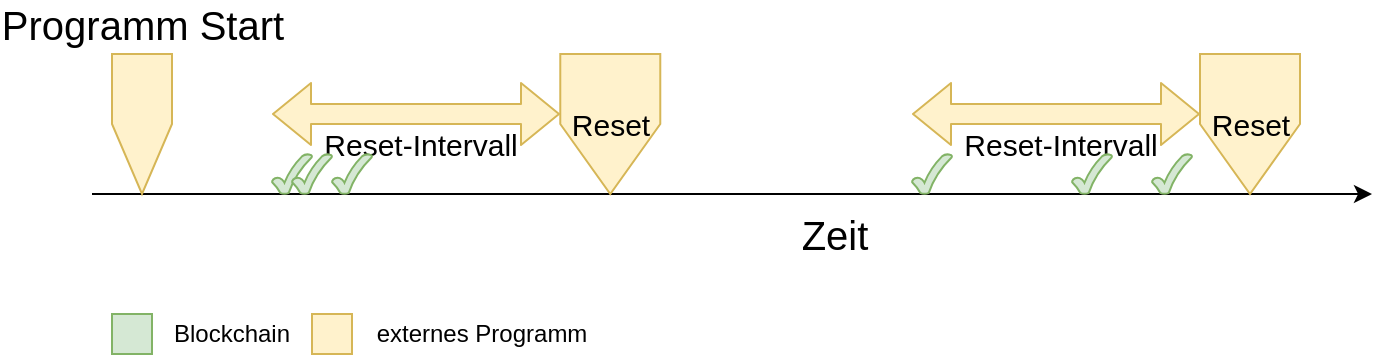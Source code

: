 <mxfile version="12.6.5" type="device"><diagram id="1ecJEeUrBwrRoAG_Godp" name="Page-1"><mxGraphModel dx="1086" dy="966" grid="1" gridSize="10" guides="1" tooltips="1" connect="1" arrows="1" fold="1" page="1" pageScale="1" pageWidth="827" pageHeight="1169" math="0" shadow="0"><root><mxCell id="0"/><mxCell id="1" parent="0"/><mxCell id="EVH6ms-3AL9jasz_PCYi-1" value="" style="endArrow=classic;html=1;" parent="1" edge="1"><mxGeometry width="50" height="50" relative="1" as="geometry"><mxPoint x="150" y="200" as="sourcePoint"/><mxPoint x="790" y="200" as="targetPoint"/></mxGeometry></mxCell><mxCell id="EVH6ms-3AL9jasz_PCYi-2" value="Zeit" style="text;html=1;align=center;verticalAlign=middle;resizable=0;points=[];labelBackgroundColor=#ffffff;fontSize=20;" parent="EVH6ms-3AL9jasz_PCYi-1" vertex="1" connectable="0"><mxGeometry x="0.557" y="-3" relative="1" as="geometry"><mxPoint x="-127" y="17" as="offset"/></mxGeometry></mxCell><mxCell id="EVH6ms-3AL9jasz_PCYi-3" value="Programm Start" style="verticalLabelPosition=top;verticalAlign=bottom;html=1;shape=offPageConnector;rounded=0;size=0.5;fontSize=20;labelPosition=center;align=center;fillColor=#fff2cc;strokeColor=#d6b656;" parent="1" vertex="1"><mxGeometry x="160" y="130" width="30" height="70" as="geometry"/></mxCell><mxCell id="EVH6ms-3AL9jasz_PCYi-4" value="Reset-Intervall" style="shape=flexArrow;endArrow=classic;startArrow=classic;html=1;fontSize=15;verticalAlign=top;fillColor=#fff2cc;strokeColor=#d6b656;" parent="1" edge="1"><mxGeometry x="0.028" width="50" height="50" relative="1" as="geometry"><mxPoint x="240" y="160" as="sourcePoint"/><mxPoint x="384" y="160" as="targetPoint"/><Array as="points"/><mxPoint as="offset"/></mxGeometry></mxCell><mxCell id="EVH6ms-3AL9jasz_PCYi-5" value="Reset" style="verticalLabelPosition=middle;verticalAlign=middle;html=1;shape=offPageConnector;rounded=0;size=0.5;fontSize=15;labelPosition=center;align=center;fillColor=#fff2cc;strokeColor=#d6b656;" parent="1" vertex="1"><mxGeometry x="384.14" y="130" width="50" height="70" as="geometry"/></mxCell><mxCell id="EVH6ms-3AL9jasz_PCYi-6" value="Reset-Intervall" style="shape=flexArrow;endArrow=classic;startArrow=classic;html=1;fontSize=15;verticalAlign=top;fillColor=#fff2cc;strokeColor=#d6b656;" parent="1" edge="1"><mxGeometry x="0.028" width="50" height="50" relative="1" as="geometry"><mxPoint x="560" y="160" as="sourcePoint"/><mxPoint x="704" y="160" as="targetPoint"/><Array as="points"/><mxPoint as="offset"/></mxGeometry></mxCell><mxCell id="EVH6ms-3AL9jasz_PCYi-7" value="Reset" style="verticalLabelPosition=middle;verticalAlign=middle;html=1;shape=offPageConnector;rounded=0;size=0.5;fontSize=15;labelPosition=center;align=center;fillColor=#fff2cc;strokeColor=#d6b656;" parent="1" vertex="1"><mxGeometry x="704" y="130" width="50" height="70" as="geometry"/></mxCell><mxCell id="EVH6ms-3AL9jasz_PCYi-22" value="" style="verticalLabelPosition=bottom;verticalAlign=top;html=1;shape=mxgraph.basic.tick;fillColor=#d5e8d4;strokeColor=#82b366;" parent="1" vertex="1"><mxGeometry x="240" y="180" width="20" height="20" as="geometry"/></mxCell><mxCell id="EVH6ms-3AL9jasz_PCYi-23" value="" style="verticalLabelPosition=bottom;verticalAlign=top;html=1;shape=mxgraph.basic.tick;fillColor=#d5e8d4;strokeColor=#82b366;" parent="1" vertex="1"><mxGeometry x="250" y="180" width="20" height="20" as="geometry"/></mxCell><mxCell id="EVH6ms-3AL9jasz_PCYi-24" value="" style="verticalLabelPosition=bottom;verticalAlign=top;html=1;shape=mxgraph.basic.tick;fillColor=#d5e8d4;strokeColor=#82b366;" parent="1" vertex="1"><mxGeometry x="270" y="180" width="20" height="20" as="geometry"/></mxCell><mxCell id="EVH6ms-3AL9jasz_PCYi-25" value="" style="verticalLabelPosition=bottom;verticalAlign=top;html=1;shape=mxgraph.basic.tick;fillColor=#d5e8d4;strokeColor=#82b366;" parent="1" vertex="1"><mxGeometry x="640" y="180" width="20" height="20" as="geometry"/></mxCell><mxCell id="EVH6ms-3AL9jasz_PCYi-26" value="" style="verticalLabelPosition=bottom;verticalAlign=top;html=1;shape=mxgraph.basic.tick;fillColor=#d5e8d4;strokeColor=#82b366;" parent="1" vertex="1"><mxGeometry x="560" y="180" width="20" height="20" as="geometry"/></mxCell><mxCell id="EVH6ms-3AL9jasz_PCYi-27" value="" style="verticalLabelPosition=bottom;verticalAlign=top;html=1;shape=mxgraph.basic.tick;fillColor=#d5e8d4;strokeColor=#82b366;" parent="1" vertex="1"><mxGeometry x="680" y="180" width="20" height="20" as="geometry"/></mxCell><mxCell id="b4XO3V1kW9OlmuWi22Ok-3" value="" style="rounded=0;whiteSpace=wrap;html=1;fillColor=#d5e8d4;strokeColor=#82b366;" vertex="1" parent="1"><mxGeometry x="160" y="260" width="20" height="20" as="geometry"/></mxCell><mxCell id="b4XO3V1kW9OlmuWi22Ok-4" value="Blockchain" style="text;html=1;align=center;verticalAlign=middle;whiteSpace=wrap;rounded=0;" vertex="1" parent="1"><mxGeometry x="200" y="260" width="40" height="20" as="geometry"/></mxCell><mxCell id="b4XO3V1kW9OlmuWi22Ok-5" value="externes Programm" style="text;html=1;strokeColor=none;fillColor=none;align=center;verticalAlign=middle;whiteSpace=wrap;rounded=0;" vertex="1" parent="1"><mxGeometry x="290" y="260" width="110" height="20" as="geometry"/></mxCell><mxCell id="b4XO3V1kW9OlmuWi22Ok-6" value="" style="rounded=0;whiteSpace=wrap;html=1;fillColor=#fff2cc;strokeColor=#d6b656;" vertex="1" parent="1"><mxGeometry x="260" y="260" width="20" height="20" as="geometry"/></mxCell></root></mxGraphModel></diagram></mxfile>